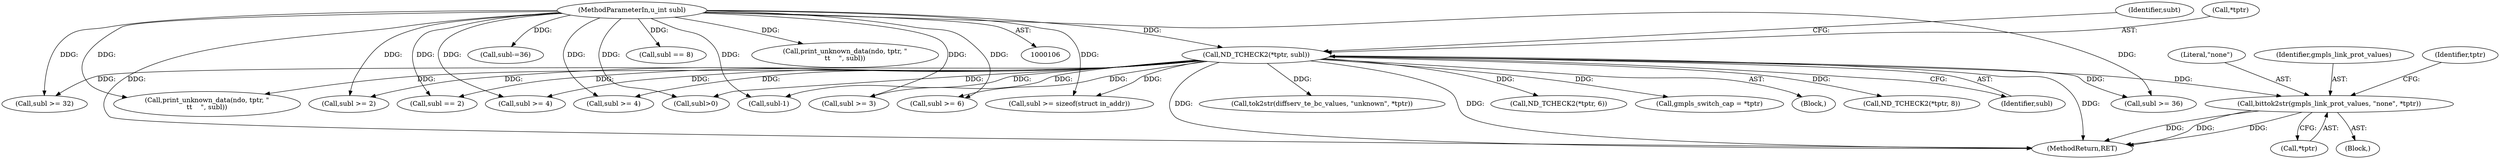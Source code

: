 digraph "0_tcpdump_5d0d76e88ee2d3236d7e032589d6f1d4ec5f7b1e@pointer" {
"1000360" [label="(Call,bittok2str(gmpls_link_prot_values, \"none\", *tptr))"];
"1000132" [label="(Call,ND_TCHECK2(*tptr, subl))"];
"1000110" [label="(MethodParameterIn,u_int subl)"];
"1000600" [label="(MethodReturn,RET)"];
"1000492" [label="(Call,ND_TCHECK2(*tptr, 6))"];
"1000110" [label="(MethodParameterIn,u_int subl)"];
"1000330" [label="(Call,subl == 2)"];
"1000187" [label="(Call,subl >= 4)"];
"1000411" [label="(Call,gmpls_switch_cap = *tptr)"];
"1000360" [label="(Call,bittok2str(gmpls_link_prot_values, \"none\", *tptr))"];
"1000317" [label="(Call,subl >= 3)"];
"1000363" [label="(Call,*tptr)"];
"1000372" [label="(Call,subl >= 6)"];
"1000132" [label="(Call,ND_TCHECK2(*tptr, subl))"];
"1000112" [label="(Block,)"];
"1000359" [label="(Block,)"];
"1000171" [label="(Call,subl >= sizeof(struct in_addr))"];
"1000529" [label="(Call,ND_TCHECK2(*tptr, 8))"];
"1000137" [label="(Identifier,subt)"];
"1000135" [label="(Identifier,subl)"];
"1000407" [label="(Call,subl >= 36)"];
"1000482" [label="(Call,subl-=36)"];
"1000212" [label="(Call,subl >= 32)"];
"1000133" [label="(Call,*tptr)"];
"1000262" [label="(Call,tok2str(diffserv_te_bc_values, \"unknown\", *tptr))"];
"1000362" [label="(Literal,\"none\")"];
"1000587" [label="(Call,print_unknown_data(ndo, tptr, \"\n\t\t    \", subl))"];
"1000155" [label="(Call,subl == 8)"];
"1000361" [label="(Identifier,gmpls_link_prot_values)"];
"1000350" [label="(Call,subl >= 2)"];
"1000367" [label="(Identifier,tptr)"];
"1000576" [label="(Call,print_unknown_data(ndo, tptr, \"\n\t\t    \", subl))"];
"1000143" [label="(Call,subl >= 4)"];
"1000570" [label="(Call,subl>0)"];
"1000278" [label="(Call,subl-1)"];
"1000360" -> "1000359"  [label="AST: "];
"1000360" -> "1000363"  [label="CFG: "];
"1000361" -> "1000360"  [label="AST: "];
"1000362" -> "1000360"  [label="AST: "];
"1000363" -> "1000360"  [label="AST: "];
"1000367" -> "1000360"  [label="CFG: "];
"1000360" -> "1000600"  [label="DDG: "];
"1000360" -> "1000600"  [label="DDG: "];
"1000360" -> "1000600"  [label="DDG: "];
"1000132" -> "1000360"  [label="DDG: "];
"1000132" -> "1000112"  [label="AST: "];
"1000132" -> "1000135"  [label="CFG: "];
"1000133" -> "1000132"  [label="AST: "];
"1000135" -> "1000132"  [label="AST: "];
"1000137" -> "1000132"  [label="CFG: "];
"1000132" -> "1000600"  [label="DDG: "];
"1000132" -> "1000600"  [label="DDG: "];
"1000132" -> "1000600"  [label="DDG: "];
"1000110" -> "1000132"  [label="DDG: "];
"1000132" -> "1000143"  [label="DDG: "];
"1000132" -> "1000171"  [label="DDG: "];
"1000132" -> "1000187"  [label="DDG: "];
"1000132" -> "1000212"  [label="DDG: "];
"1000132" -> "1000262"  [label="DDG: "];
"1000132" -> "1000278"  [label="DDG: "];
"1000132" -> "1000317"  [label="DDG: "];
"1000132" -> "1000330"  [label="DDG: "];
"1000132" -> "1000350"  [label="DDG: "];
"1000132" -> "1000372"  [label="DDG: "];
"1000132" -> "1000407"  [label="DDG: "];
"1000132" -> "1000411"  [label="DDG: "];
"1000132" -> "1000492"  [label="DDG: "];
"1000132" -> "1000529"  [label="DDG: "];
"1000132" -> "1000570"  [label="DDG: "];
"1000132" -> "1000587"  [label="DDG: "];
"1000110" -> "1000106"  [label="AST: "];
"1000110" -> "1000600"  [label="DDG: "];
"1000110" -> "1000143"  [label="DDG: "];
"1000110" -> "1000155"  [label="DDG: "];
"1000110" -> "1000171"  [label="DDG: "];
"1000110" -> "1000187"  [label="DDG: "];
"1000110" -> "1000212"  [label="DDG: "];
"1000110" -> "1000278"  [label="DDG: "];
"1000110" -> "1000317"  [label="DDG: "];
"1000110" -> "1000330"  [label="DDG: "];
"1000110" -> "1000350"  [label="DDG: "];
"1000110" -> "1000372"  [label="DDG: "];
"1000110" -> "1000407"  [label="DDG: "];
"1000110" -> "1000482"  [label="DDG: "];
"1000110" -> "1000570"  [label="DDG: "];
"1000110" -> "1000576"  [label="DDG: "];
"1000110" -> "1000587"  [label="DDG: "];
}
